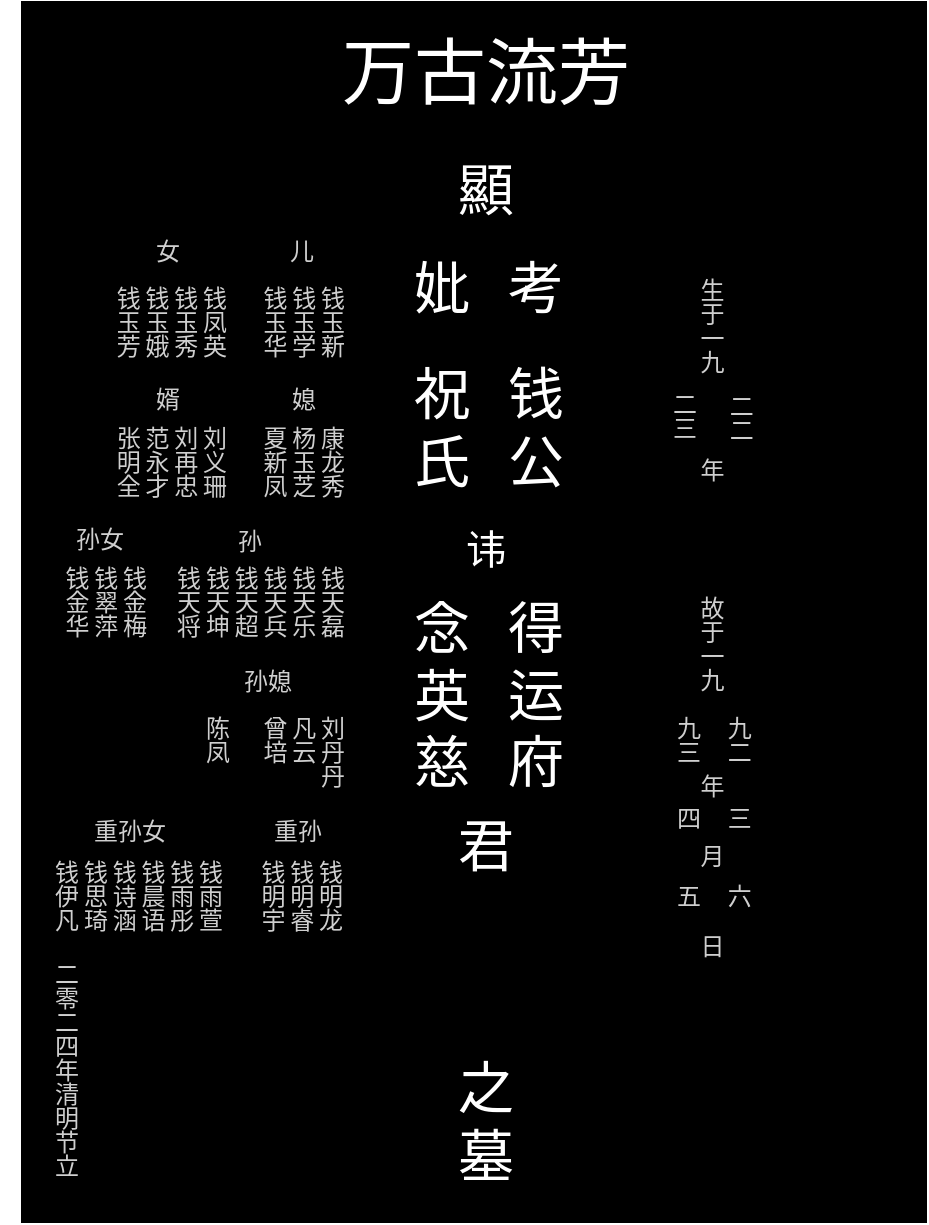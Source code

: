 <mxfile version="24.0.1" type="github">
  <diagram name="第 1 页" id="MNywwxt7ipv-9OJ9WlIs">
    <mxGraphModel dx="566" dy="472" grid="1" gridSize="10" guides="1" tooltips="1" connect="1" arrows="1" fold="1" page="1" pageScale="1" pageWidth="827" pageHeight="1169" math="0" shadow="0">
      <root>
        <mxCell id="0" />
        <mxCell id="1" parent="0" />
        <mxCell id="CCbUnysR11grN2LdFYzp-56" value="" style="rounded=0;whiteSpace=wrap;html=1;labelBackgroundColor=#000000;fillColor=#000000;movable=1;resizable=1;rotatable=1;deletable=1;editable=1;locked=0;connectable=1;strokeColor=#000000;" vertex="1" parent="1">
          <mxGeometry x="198" y="30" width="452" height="610" as="geometry" />
        </mxCell>
        <mxCell id="CCbUnysR11grN2LdFYzp-1" value="女" style="text;html=1;align=center;verticalAlign=middle;whiteSpace=wrap;rounded=0;fontColor=#CFCFCF;" vertex="1" parent="1">
          <mxGeometry x="251" y="145" width="40" height="20" as="geometry" />
        </mxCell>
        <mxCell id="CCbUnysR11grN2LdFYzp-2" value="儿" style="text;html=1;align=center;verticalAlign=middle;whiteSpace=wrap;rounded=0;fontColor=#CFCFCF;" vertex="1" parent="1">
          <mxGeometry x="318" y="145" width="40" height="20" as="geometry" />
        </mxCell>
        <mxCell id="CCbUnysR11grN2LdFYzp-3" value="钱玉新&lt;div style=&quot;font-size: 12px;&quot;&gt;钱玉学&lt;/div&gt;&lt;div style=&quot;font-size: 12px;&quot;&gt;钱玉华&lt;/div&gt;" style="text;html=1;align=right;verticalAlign=top;whiteSpace=wrap;rounded=0;textDirection=vertical-rl;spacingTop=0;spacing=2;fontSize=12;spacingBottom=0;fontColor=#CFCFCF;" vertex="1" parent="1">
          <mxGeometry x="320" y="165" width="40" height="50" as="geometry" />
        </mxCell>
        <mxCell id="CCbUnysR11grN2LdFYzp-5" value="钱凤英&lt;div&gt;钱玉秀&lt;/div&gt;&lt;div&gt;钱玉娥&lt;/div&gt;&lt;div&gt;钱玉芳&lt;/div&gt;" style="text;html=1;align=right;verticalAlign=top;whiteSpace=wrap;rounded=0;textDirection=vertical-rl;spacingTop=0;spacing=2;fontSize=12;spacingBottom=0;fontColor=#CFCFCF;" vertex="1" parent="1">
          <mxGeometry x="261" y="165" width="40" height="50" as="geometry" />
        </mxCell>
        <mxCell id="CCbUnysR11grN2LdFYzp-6" value="媳" style="text;html=1;align=center;verticalAlign=middle;whiteSpace=wrap;rounded=0;fontColor=#CFCFCF;" vertex="1" parent="1">
          <mxGeometry x="319" y="216" width="40" height="25" as="geometry" />
        </mxCell>
        <mxCell id="CCbUnysR11grN2LdFYzp-7" value="康龙秀&lt;div&gt;杨玉芝&lt;/div&gt;&lt;div&gt;夏新凤&lt;/div&gt;" style="text;html=1;align=right;verticalAlign=top;whiteSpace=wrap;rounded=0;textDirection=vertical-rl;spacingTop=0;spacing=2;fontSize=12;spacingBottom=0;fontColor=#CFCFCF;" vertex="1" parent="1">
          <mxGeometry x="310" y="235" width="50" height="50" as="geometry" />
        </mxCell>
        <mxCell id="CCbUnysR11grN2LdFYzp-8" value="刘义珊&lt;div&gt;刘再忠&lt;/div&gt;&lt;div&gt;范永才&lt;/div&gt;&lt;div&gt;张明全&lt;/div&gt;" style="text;html=1;align=right;verticalAlign=top;whiteSpace=wrap;rounded=0;textDirection=vertical-rl;spacingTop=0;spacing=2;fontSize=12;spacingBottom=0;fontColor=#CFCFCF;" vertex="1" parent="1">
          <mxGeometry x="251" y="235" width="50" height="50" as="geometry" />
        </mxCell>
        <mxCell id="CCbUnysR11grN2LdFYzp-9" value="婿" style="text;html=1;align=center;verticalAlign=middle;whiteSpace=wrap;rounded=0;fontColor=#CFCFCF;" vertex="1" parent="1">
          <mxGeometry x="251" y="218.5" width="40" height="20" as="geometry" />
        </mxCell>
        <mxCell id="CCbUnysR11grN2LdFYzp-10" value="孙" style="text;html=1;align=right;verticalAlign=middle;whiteSpace=wrap;rounded=0;fontColor=#CFCFCF;" vertex="1" parent="1">
          <mxGeometry x="280" y="290" width="40" height="20" as="geometry" />
        </mxCell>
        <mxCell id="CCbUnysR11grN2LdFYzp-11" value="钱天磊&lt;div&gt;钱天乐&lt;/div&gt;&lt;div&gt;钱天兵&lt;/div&gt;&lt;div&gt;钱天超&lt;/div&gt;&lt;div&gt;钱天坤&lt;/div&gt;&lt;div&gt;钱天将&lt;/div&gt;" style="text;html=1;align=right;verticalAlign=top;whiteSpace=wrap;rounded=0;textDirection=vertical-rl;spacingTop=0;spacing=2;fontSize=12;spacingBottom=0;fontColor=#CFCFCF;" vertex="1" parent="1">
          <mxGeometry x="270" y="305" width="90" height="50" as="geometry" />
        </mxCell>
        <mxCell id="CCbUnysR11grN2LdFYzp-12" value="孙女" style="text;html=1;align=right;verticalAlign=middle;whiteSpace=wrap;rounded=0;fontColor=#CFCFCF;" vertex="1" parent="1">
          <mxGeometry x="216" y="289" width="35" height="20" as="geometry" />
        </mxCell>
        <mxCell id="CCbUnysR11grN2LdFYzp-13" value="钱金梅&lt;div&gt;钱翠萍&lt;br&gt;&lt;div&gt;钱金华&lt;/div&gt;&lt;/div&gt;" style="text;html=1;align=right;verticalAlign=top;whiteSpace=wrap;rounded=0;textDirection=vertical-rl;spacingTop=0;spacing=2;fontSize=12;spacingBottom=0;fontColor=#CFCFCF;" vertex="1" parent="1">
          <mxGeometry x="206" y="305" width="55" height="50" as="geometry" />
        </mxCell>
        <mxCell id="CCbUnysR11grN2LdFYzp-15" value="孙媳" style="text;html=1;align=right;verticalAlign=middle;whiteSpace=wrap;rounded=0;fontColor=#CFCFCF;" vertex="1" parent="1">
          <mxGeometry x="295" y="360" width="40" height="20" as="geometry" />
        </mxCell>
        <mxCell id="CCbUnysR11grN2LdFYzp-16" value="&lt;div&gt;刘丹丹&lt;/div&gt;&lt;div&gt;凡云&lt;/div&gt;&lt;div&gt;曾培&lt;/div&gt;&lt;div&gt;&lt;br&gt;&lt;/div&gt;&lt;div&gt;陈凤&lt;/div&gt;&lt;div&gt;&lt;br&gt;&lt;/div&gt;" style="text;html=1;align=right;verticalAlign=top;whiteSpace=wrap;rounded=0;textDirection=vertical-rl;spacingTop=0;spacing=2;fontSize=12;spacingBottom=0;fontColor=#CFCFCF;" vertex="1" parent="1">
          <mxGeometry x="260" y="380" width="100" height="43" as="geometry" />
        </mxCell>
        <mxCell id="CCbUnysR11grN2LdFYzp-17" value="重孙" style="text;html=1;align=right;verticalAlign=middle;whiteSpace=wrap;rounded=0;fontColor=#CFCFCF;" vertex="1" parent="1">
          <mxGeometry x="310" y="435" width="40" height="20" as="geometry" />
        </mxCell>
        <mxCell id="CCbUnysR11grN2LdFYzp-18" value="钱明龙&lt;div&gt;钱明睿&lt;/div&gt;&lt;div&gt;钱明宇&lt;/div&gt;" style="text;html=1;align=right;verticalAlign=top;whiteSpace=wrap;rounded=0;textDirection=vertical-rl;spacingTop=0;spacing=2;fontSize=12;spacingBottom=0;fontColor=#CFCFCF;" vertex="1" parent="1">
          <mxGeometry x="300" y="452" width="59" height="50" as="geometry" />
        </mxCell>
        <mxCell id="CCbUnysR11grN2LdFYzp-19" value="重孙女" style="text;html=1;align=right;verticalAlign=middle;whiteSpace=wrap;rounded=0;fontColor=#CFCFCF;" vertex="1" parent="1">
          <mxGeometry x="232" y="435" width="40" height="20" as="geometry" />
        </mxCell>
        <mxCell id="CCbUnysR11grN2LdFYzp-20" value="钱雨萱&lt;div&gt;钱雨彤&lt;/div&gt;&lt;div&gt;钱晨语&lt;/div&gt;&lt;div&gt;钱诗涵&lt;/div&gt;&lt;div&gt;钱思琦&lt;/div&gt;&lt;div&gt;钱伊凡&lt;/div&gt;" style="text;html=1;align=right;verticalAlign=top;whiteSpace=wrap;rounded=0;textDirection=vertical-rl;spacingTop=0;spacing=2;fontSize=12;spacingBottom=0;fontColor=#CFCFCF;" vertex="1" parent="1">
          <mxGeometry x="205" y="452" width="94" height="50" as="geometry" />
        </mxCell>
        <mxCell id="CCbUnysR11grN2LdFYzp-21" value="&lt;font style=&quot;font-size: 28px;&quot;&gt;顯&lt;/font&gt;" style="text;html=1;align=center;verticalAlign=middle;whiteSpace=wrap;rounded=0;fontColor=#FFFFFF;" vertex="1" parent="1">
          <mxGeometry x="400" y="109" width="60" height="30" as="geometry" />
        </mxCell>
        <mxCell id="CCbUnysR11grN2LdFYzp-29" value="&lt;font style=&quot;font-size: 20px;&quot;&gt;讳&lt;/font&gt;" style="text;html=1;align=center;verticalAlign=middle;whiteSpace=wrap;rounded=0;fontColor=#FFFFFF;" vertex="1" parent="1">
          <mxGeometry x="410" y="286" width="40" height="34" as="geometry" />
        </mxCell>
        <mxCell id="CCbUnysR11grN2LdFYzp-32" value="&lt;font style=&quot;font-size: 28px;&quot;&gt;君&lt;/font&gt;" style="text;html=1;align=center;verticalAlign=middle;whiteSpace=wrap;rounded=0;fontColor=#FFFFFF;" vertex="1" parent="1">
          <mxGeometry x="410" y="435" width="40" height="34" as="geometry" />
        </mxCell>
        <mxCell id="CCbUnysR11grN2LdFYzp-33" value="&lt;font style=&quot;font-size: 28px;&quot;&gt;之墓&lt;/font&gt;" style="text;html=1;align=center;verticalAlign=middle;whiteSpace=wrap;rounded=0;fontColor=#FFFFFF;" vertex="1" parent="1">
          <mxGeometry x="410" y="544" width="40" height="91" as="geometry" />
        </mxCell>
        <mxCell id="CCbUnysR11grN2LdFYzp-53" value="" style="group;fontColor=#CFCFCF;" vertex="1" connectable="0" parent="1">
          <mxGeometry x="514" y="161" width="55" height="353" as="geometry" />
        </mxCell>
        <mxCell id="CCbUnysR11grN2LdFYzp-34" value="生于一九" style="text;html=1;align=center;verticalAlign=top;whiteSpace=wrap;rounded=0;textDirection=vertical-rl;fontColor=#CFCFCF;" vertex="1" parent="CCbUnysR11grN2LdFYzp-53">
          <mxGeometry x="7" width="40" height="60" as="geometry" />
        </mxCell>
        <mxCell id="CCbUnysR11grN2LdFYzp-35" value="二三" style="text;html=1;align=right;verticalAlign=top;whiteSpace=wrap;rounded=0;textDirection=vertical-rl;fontColor=#CFCFCF;" vertex="1" parent="CCbUnysR11grN2LdFYzp-53">
          <mxGeometry y="57" width="22" height="41" as="geometry" />
        </mxCell>
        <mxCell id="CCbUnysR11grN2LdFYzp-36" value="二二" style="text;html=1;align=left;verticalAlign=top;whiteSpace=wrap;rounded=0;textDirection=vertical-rl;fontColor=#CFCFCF;" vertex="1" parent="CCbUnysR11grN2LdFYzp-53">
          <mxGeometry x="33" y="58" width="22" height="41" as="geometry" />
        </mxCell>
        <mxCell id="CCbUnysR11grN2LdFYzp-37" value="年" style="text;html=1;align=center;verticalAlign=top;whiteSpace=wrap;rounded=0;textDirection=vertical-rl;fontColor=#CFCFCF;" vertex="1" parent="CCbUnysR11grN2LdFYzp-53">
          <mxGeometry x="7" y="90" width="40" height="25" as="geometry" />
        </mxCell>
        <mxCell id="CCbUnysR11grN2LdFYzp-38" value="故于一九" style="text;html=1;align=center;verticalAlign=top;whiteSpace=wrap;rounded=0;textDirection=vertical-rl;fontColor=#CFCFCF;" vertex="1" parent="CCbUnysR11grN2LdFYzp-53">
          <mxGeometry x="7" y="159" width="40" height="60" as="geometry" />
        </mxCell>
        <mxCell id="CCbUnysR11grN2LdFYzp-41" value="年" style="text;html=1;align=center;verticalAlign=top;whiteSpace=wrap;rounded=0;textDirection=vertical-rl;fontColor=#CFCFCF;" vertex="1" parent="CCbUnysR11grN2LdFYzp-53">
          <mxGeometry x="7" y="248" width="40" height="25" as="geometry" />
        </mxCell>
        <mxCell id="CCbUnysR11grN2LdFYzp-44" value="月" style="text;html=1;align=center;verticalAlign=top;whiteSpace=wrap;rounded=0;textDirection=vertical-rl;fontColor=#CFCFCF;" vertex="1" parent="CCbUnysR11grN2LdFYzp-53">
          <mxGeometry x="7" y="283" width="40" height="25" as="geometry" />
        </mxCell>
        <mxCell id="CCbUnysR11grN2LdFYzp-48" value="日" style="text;html=1;align=center;verticalAlign=top;whiteSpace=wrap;rounded=0;textDirection=vertical-rl;fontColor=#CFCFCF;" vertex="1" parent="CCbUnysR11grN2LdFYzp-53">
          <mxGeometry x="7" y="328" width="40" height="25" as="geometry" />
        </mxCell>
        <mxCell id="CCbUnysR11grN2LdFYzp-49" value="" style="group;fontColor=#CFCFCF;" vertex="1" connectable="0" parent="CCbUnysR11grN2LdFYzp-53">
          <mxGeometry x="2" y="219" width="22" height="111" as="geometry" />
        </mxCell>
        <mxCell id="CCbUnysR11grN2LdFYzp-39" value="九三" style="text;html=1;align=right;verticalAlign=top;whiteSpace=wrap;rounded=0;textDirection=vertical-rl;fontColor=#CFCFCF;" vertex="1" parent="CCbUnysR11grN2LdFYzp-49">
          <mxGeometry width="22" height="41" as="geometry" />
        </mxCell>
        <mxCell id="CCbUnysR11grN2LdFYzp-42" value="四" style="text;html=1;align=right;verticalAlign=top;whiteSpace=wrap;rounded=0;textDirection=vertical-rl;fontColor=#CFCFCF;" vertex="1" parent="CCbUnysR11grN2LdFYzp-49">
          <mxGeometry x="2" y="44.5" width="20" height="25.5" as="geometry" />
        </mxCell>
        <mxCell id="CCbUnysR11grN2LdFYzp-45" value="五" style="text;html=1;align=right;verticalAlign=top;whiteSpace=wrap;rounded=0;textDirection=vertical-rl;fontColor=#CFCFCF;" vertex="1" parent="CCbUnysR11grN2LdFYzp-49">
          <mxGeometry x="2" y="83.5" width="20" height="24.5" as="geometry" />
        </mxCell>
        <mxCell id="CCbUnysR11grN2LdFYzp-50" value="" style="group;fontColor=#CFCFCF;" vertex="1" connectable="0" parent="CCbUnysR11grN2LdFYzp-53">
          <mxGeometry x="32" y="219" width="20" height="113" as="geometry" />
        </mxCell>
        <mxCell id="CCbUnysR11grN2LdFYzp-40" value="九二" style="text;html=1;align=left;verticalAlign=top;whiteSpace=wrap;rounded=0;textDirection=vertical-rl;fontColor=#CFCFCF;" vertex="1" parent="CCbUnysR11grN2LdFYzp-50">
          <mxGeometry width="20" height="41" as="geometry" />
        </mxCell>
        <mxCell id="CCbUnysR11grN2LdFYzp-43" value="三" style="text;html=1;align=left;verticalAlign=top;whiteSpace=wrap;rounded=0;textDirection=vertical-rl;fontColor=#CFCFCF;" vertex="1" parent="CCbUnysR11grN2LdFYzp-50">
          <mxGeometry y="45" width="20" height="26" as="geometry" />
        </mxCell>
        <mxCell id="CCbUnysR11grN2LdFYzp-47" value="六" style="text;html=1;align=left;verticalAlign=top;whiteSpace=wrap;rounded=0;textDirection=vertical-rl;fontColor=#CFCFCF;" vertex="1" parent="CCbUnysR11grN2LdFYzp-50">
          <mxGeometry y="84" width="20" height="26" as="geometry" />
        </mxCell>
        <mxCell id="CCbUnysR11grN2LdFYzp-54" value="&lt;font style=&quot;font-size: 36px;&quot;&gt;&lt;font style=&quot;font-size: 36px;&quot;&gt;万古&lt;/font&gt;&lt;font style=&quot;font-size: 36px;&quot;&gt;流芳&lt;/font&gt;&lt;/font&gt;" style="text;html=1;align=center;verticalAlign=middle;whiteSpace=wrap;rounded=0;fontColor=#FFFFFF;" vertex="1" parent="1">
          <mxGeometry x="355" y="50" width="150" height="30" as="geometry" />
        </mxCell>
        <mxCell id="CCbUnysR11grN2LdFYzp-22" value="&lt;font style=&quot;font-size: 28px;&quot;&gt;考&lt;/font&gt;" style="text;html=1;align=center;verticalAlign=middle;whiteSpace=wrap;rounded=0;fontColor=#FFFFFF;" vertex="1" parent="1">
          <mxGeometry x="435" y="156" width="40" height="34" as="geometry" />
        </mxCell>
        <mxCell id="CCbUnysR11grN2LdFYzp-27" value="&lt;font style=&quot;font-size: 28px;&quot;&gt;钱公&lt;/font&gt;" style="text;html=1;align=center;verticalAlign=middle;whiteSpace=wrap;rounded=0;fontColor=#FFFFFF;" vertex="1" parent="1">
          <mxGeometry x="435" y="226" width="40" height="34" as="geometry" />
        </mxCell>
        <mxCell id="CCbUnysR11grN2LdFYzp-31" value="&lt;span style=&quot;font-size: 28px;&quot;&gt;得运府&lt;/span&gt;" style="text;html=1;align=center;verticalAlign=middle;whiteSpace=wrap;rounded=0;fontColor=#FFFFFF;" vertex="1" parent="1">
          <mxGeometry x="435" y="347" width="40" height="60" as="geometry" />
        </mxCell>
        <mxCell id="CCbUnysR11grN2LdFYzp-23" value="&lt;span style=&quot;font-size: 28px;&quot;&gt;妣&lt;/span&gt;" style="text;html=1;align=center;verticalAlign=middle;whiteSpace=wrap;rounded=0;fontColor=#FFFFFF;" vertex="1" parent="1">
          <mxGeometry x="388" y="156" width="40" height="34" as="geometry" />
        </mxCell>
        <mxCell id="CCbUnysR11grN2LdFYzp-28" value="&lt;font style=&quot;font-size: 28px;&quot;&gt;祝氏&lt;/font&gt;" style="text;html=1;align=center;verticalAlign=middle;whiteSpace=wrap;rounded=0;fontColor=#FFFFFF;" vertex="1" parent="1">
          <mxGeometry x="388" y="226" width="40" height="34" as="geometry" />
        </mxCell>
        <mxCell id="CCbUnysR11grN2LdFYzp-30" value="&lt;span style=&quot;font-size: 28px; background-color: initial;&quot;&gt;念英慈&lt;/span&gt;" style="text;html=1;align=center;verticalAlign=middle;whiteSpace=wrap;rounded=0;fontColor=#FFFFFF;" vertex="1" parent="1">
          <mxGeometry x="388" y="347" width="40" height="60" as="geometry" />
        </mxCell>
        <mxCell id="CCbUnysR11grN2LdFYzp-55" value="二零二四年清明节立" style="text;html=1;align=right;verticalAlign=middle;whiteSpace=wrap;rounded=0;textDirection=vertical-rl;fontColor=#CFCFCF;" vertex="1" parent="1">
          <mxGeometry x="187" y="505" width="40" height="117" as="geometry" />
        </mxCell>
      </root>
    </mxGraphModel>
  </diagram>
</mxfile>
